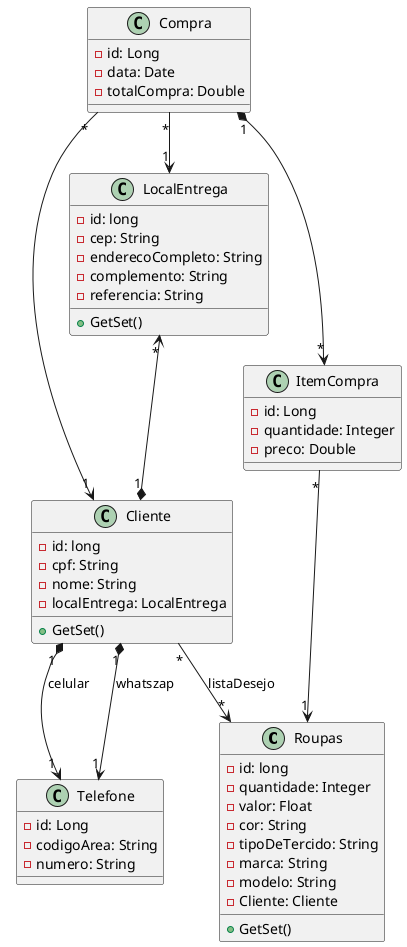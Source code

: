 @startuml UML

class Roupas{
    - id: long
    - quantidade: Integer
    - valor: Float
    - cor: String
    - tipoDeTercido: String
    - marca: String
    - modelo: String
    - Cliente: Cliente

    + GetSet()


}
class Cliente{
    -id: long
    - cpf: String
    - nome: String
    - localEntrega: LocalEntrega

    + GetSet()
}

class LocalEntrega{
    - id: long
    - cep: String
    - enderecoCompleto: String
    - complemento: String
    - referencia: String

    + GetSet()
}
class ItemCompra {
    - id: Long
    - quantidade: Integer
    - preco: Double
}
class Compra {
    - id: Long
    - data: Date
    - totalCompra: Double
}
class Telefone {
    - id: Long
    - codigoArea: String
    - numero: String
}
    LocalEntrega "*" <--*"1" Cliente

    Cliente "*" --> "*" Roupas: listaDesejo

    Compra "1" *--> "*" ItemCompra
    Compra "*" --> "1" Cliente
    Compra "*"  --> "1" LocalEntrega

    ItemCompra "*" --> "1" Roupas

    Cliente "1" *--> "1" Telefone: celular
    Cliente "1" *--> "1" Telefone: whatszap
@enduml
